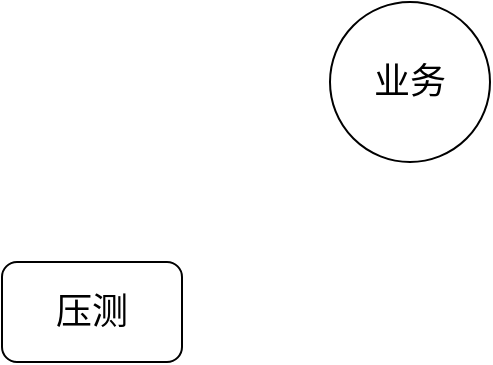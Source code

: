 <mxfile version="15.6.3" type="github">
  <diagram id="C7lXx-BFOw7J9pkB3zOm" name="Page-1">
    <mxGraphModel dx="1064" dy="710" grid="1" gridSize="10" guides="1" tooltips="1" connect="1" arrows="1" fold="1" page="1" pageScale="1" pageWidth="827" pageHeight="1169" math="0" shadow="0">
      <root>
        <mxCell id="0" />
        <mxCell id="1" parent="0" />
        <mxCell id="Lv3QSDaotAsP-GaVLnUd-2" value="压测" style="rounded=1;whiteSpace=wrap;html=1;fontSize=18;" vertex="1" parent="1">
          <mxGeometry x="250" y="370" width="90" height="50" as="geometry" />
        </mxCell>
        <mxCell id="Lv3QSDaotAsP-GaVLnUd-3" value="业务" style="ellipse;whiteSpace=wrap;html=1;aspect=fixed;fontSize=18;" vertex="1" parent="1">
          <mxGeometry x="414" y="240" width="80" height="80" as="geometry" />
        </mxCell>
      </root>
    </mxGraphModel>
  </diagram>
</mxfile>
